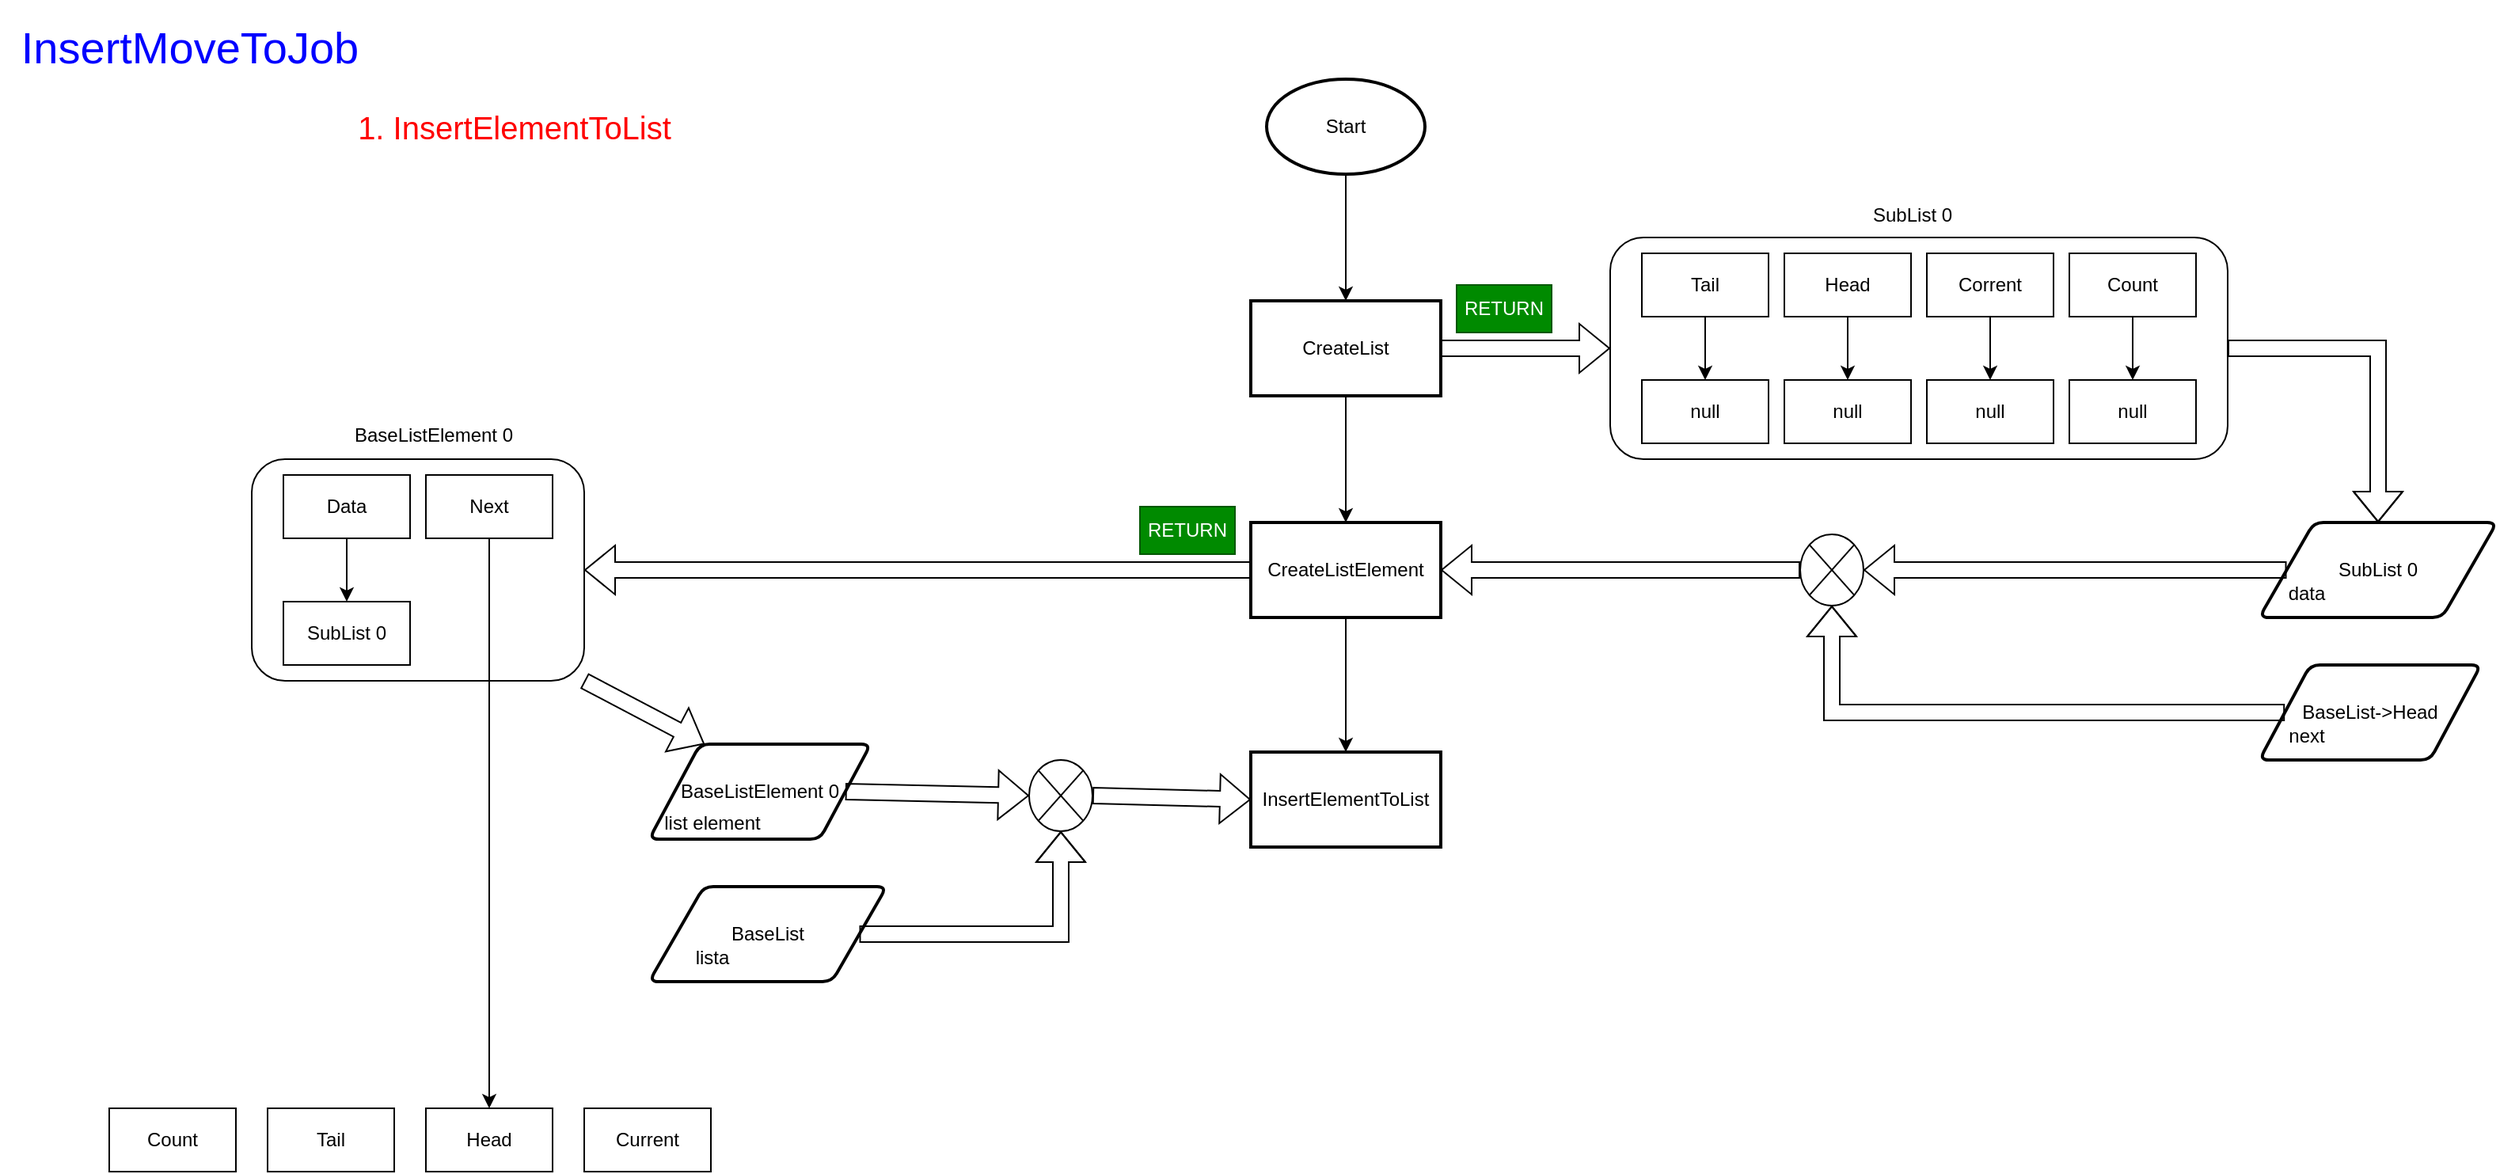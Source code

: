 <mxfile version="20.2.3" type="device" pages="2"><diagram id="NoMA3b4-xiDueNnDrGzJ" name="Strona-1"><mxGraphModel dx="1422" dy="865" grid="1" gridSize="10" guides="1" tooltips="1" connect="1" arrows="1" fold="1" page="1" pageScale="1" pageWidth="1654" pageHeight="1169" math="0" shadow="0"><root><mxCell id="0"/><mxCell id="1" parent="0"/><mxCell id="ZPTUk8O63N7g1IiZGKGH-3" value="" style="edgeStyle=orthogonalEdgeStyle;rounded=0;orthogonalLoop=1;jettySize=auto;html=1;" parent="1" source="ZPTUk8O63N7g1IiZGKGH-1" target="ZPTUk8O63N7g1IiZGKGH-2" edge="1"><mxGeometry relative="1" as="geometry"/></mxCell><mxCell id="ZPTUk8O63N7g1IiZGKGH-1" value="Start" style="strokeWidth=2;html=1;shape=mxgraph.flowchart.start_1;whiteSpace=wrap;" parent="1" vertex="1"><mxGeometry x="800" y="50" width="100" height="60" as="geometry"/></mxCell><mxCell id="ZPTUk8O63N7g1IiZGKGH-5" value="" style="edgeStyle=orthogonalEdgeStyle;rounded=0;orthogonalLoop=1;jettySize=auto;html=1;" parent="1" source="ZPTUk8O63N7g1IiZGKGH-2" target="ZPTUk8O63N7g1IiZGKGH-4" edge="1"><mxGeometry relative="1" as="geometry"/></mxCell><mxCell id="ZPTUk8O63N7g1IiZGKGH-2" value="CreateList" style="whiteSpace=wrap;html=1;strokeWidth=2;" parent="1" vertex="1"><mxGeometry x="790" y="190" width="120" height="60" as="geometry"/></mxCell><mxCell id="ZPTUk8O63N7g1IiZGKGH-7" value="" style="edgeStyle=orthogonalEdgeStyle;rounded=0;orthogonalLoop=1;jettySize=auto;html=1;" parent="1" source="ZPTUk8O63N7g1IiZGKGH-4" target="ZPTUk8O63N7g1IiZGKGH-6" edge="1"><mxGeometry relative="1" as="geometry"/></mxCell><mxCell id="ZPTUk8O63N7g1IiZGKGH-4" value="CreateListElement" style="whiteSpace=wrap;html=1;strokeWidth=2;" parent="1" vertex="1"><mxGeometry x="790" y="330" width="120" height="60" as="geometry"/></mxCell><mxCell id="ZPTUk8O63N7g1IiZGKGH-6" value="InsertElementToList" style="whiteSpace=wrap;html=1;strokeWidth=2;" parent="1" vertex="1"><mxGeometry x="790" y="475" width="120" height="60" as="geometry"/></mxCell><mxCell id="ZPTUk8O63N7g1IiZGKGH-9" value="SubList 0" style="shape=parallelogram;html=1;strokeWidth=2;perimeter=parallelogramPerimeter;whiteSpace=wrap;rounded=1;arcSize=12;size=0.23;" parent="1" vertex="1"><mxGeometry x="1427" y="330" width="150" height="60" as="geometry"/></mxCell><mxCell id="ZPTUk8O63N7g1IiZGKGH-12" value="BaseList-&amp;gt;Head" style="shape=parallelogram;html=1;strokeWidth=2;perimeter=parallelogramPerimeter;whiteSpace=wrap;rounded=1;arcSize=12;size=0.23;" parent="1" vertex="1"><mxGeometry x="1427" y="420" width="140" height="60" as="geometry"/></mxCell><mxCell id="ZPTUk8O63N7g1IiZGKGH-16" value="data" style="text;html=1;strokeColor=none;fillColor=none;align=center;verticalAlign=middle;whiteSpace=wrap;rounded=0;" parent="1" vertex="1"><mxGeometry x="1427" y="360" width="60" height="30" as="geometry"/></mxCell><mxCell id="ZPTUk8O63N7g1IiZGKGH-17" value="next" style="text;html=1;strokeColor=none;fillColor=none;align=center;verticalAlign=middle;whiteSpace=wrap;rounded=0;" parent="1" vertex="1"><mxGeometry x="1427" y="450" width="60" height="30" as="geometry"/></mxCell><mxCell id="ZPTUk8O63N7g1IiZGKGH-32" value="" style="shape=flexArrow;endArrow=classic;html=1;rounded=0;exitX=1;exitY=0.5;exitDx=0;exitDy=0;entryX=0;entryY=0.5;entryDx=0;entryDy=0;" parent="1" source="ZPTUk8O63N7g1IiZGKGH-2" target="ZPTUk8O63N7g1IiZGKGH-18" edge="1"><mxGeometry width="50" height="50" relative="1" as="geometry"><mxPoint x="957" y="220" as="sourcePoint"/><mxPoint x="1007" y="170" as="targetPoint"/></mxGeometry></mxCell><mxCell id="ZPTUk8O63N7g1IiZGKGH-33" value="" style="group" parent="1" vertex="1" connectable="0"><mxGeometry x="1017" y="150" width="390" height="140" as="geometry"/></mxCell><mxCell id="ZPTUk8O63N7g1IiZGKGH-18" value="" style="rounded=1;whiteSpace=wrap;html=1;" parent="ZPTUk8O63N7g1IiZGKGH-33" vertex="1"><mxGeometry width="390" height="140" as="geometry"/></mxCell><mxCell id="ZPTUk8O63N7g1IiZGKGH-19" value="Tail" style="rounded=0;whiteSpace=wrap;html=1;" parent="ZPTUk8O63N7g1IiZGKGH-33" vertex="1"><mxGeometry x="20" y="10" width="80" height="40" as="geometry"/></mxCell><mxCell id="ZPTUk8O63N7g1IiZGKGH-21" value="Head" style="rounded=0;whiteSpace=wrap;html=1;" parent="ZPTUk8O63N7g1IiZGKGH-33" vertex="1"><mxGeometry x="110" y="10" width="80" height="40" as="geometry"/></mxCell><mxCell id="ZPTUk8O63N7g1IiZGKGH-22" value="Corrent" style="rounded=0;whiteSpace=wrap;html=1;" parent="ZPTUk8O63N7g1IiZGKGH-33" vertex="1"><mxGeometry x="200" y="10" width="80" height="40" as="geometry"/></mxCell><mxCell id="ZPTUk8O63N7g1IiZGKGH-23" value="Count" style="rounded=0;whiteSpace=wrap;html=1;" parent="ZPTUk8O63N7g1IiZGKGH-33" vertex="1"><mxGeometry x="290" y="10" width="80" height="40" as="geometry"/></mxCell><mxCell id="ZPTUk8O63N7g1IiZGKGH-24" value="null" style="rounded=0;whiteSpace=wrap;html=1;" parent="ZPTUk8O63N7g1IiZGKGH-33" vertex="1"><mxGeometry x="20" y="90" width="80" height="40" as="geometry"/></mxCell><mxCell id="ZPTUk8O63N7g1IiZGKGH-25" value="" style="edgeStyle=orthogonalEdgeStyle;rounded=0;orthogonalLoop=1;jettySize=auto;html=1;" parent="ZPTUk8O63N7g1IiZGKGH-33" source="ZPTUk8O63N7g1IiZGKGH-19" target="ZPTUk8O63N7g1IiZGKGH-24" edge="1"><mxGeometry relative="1" as="geometry"/></mxCell><mxCell id="ZPTUk8O63N7g1IiZGKGH-26" value="null" style="rounded=0;whiteSpace=wrap;html=1;" parent="ZPTUk8O63N7g1IiZGKGH-33" vertex="1"><mxGeometry x="110" y="90" width="80" height="40" as="geometry"/></mxCell><mxCell id="ZPTUk8O63N7g1IiZGKGH-27" value="" style="edgeStyle=orthogonalEdgeStyle;rounded=0;orthogonalLoop=1;jettySize=auto;html=1;" parent="ZPTUk8O63N7g1IiZGKGH-33" source="ZPTUk8O63N7g1IiZGKGH-21" target="ZPTUk8O63N7g1IiZGKGH-26" edge="1"><mxGeometry relative="1" as="geometry"/></mxCell><mxCell id="ZPTUk8O63N7g1IiZGKGH-28" value="null" style="rounded=0;whiteSpace=wrap;html=1;" parent="ZPTUk8O63N7g1IiZGKGH-33" vertex="1"><mxGeometry x="200" y="90" width="80" height="40" as="geometry"/></mxCell><mxCell id="ZPTUk8O63N7g1IiZGKGH-29" value="" style="edgeStyle=orthogonalEdgeStyle;rounded=0;orthogonalLoop=1;jettySize=auto;html=1;" parent="ZPTUk8O63N7g1IiZGKGH-33" source="ZPTUk8O63N7g1IiZGKGH-22" target="ZPTUk8O63N7g1IiZGKGH-28" edge="1"><mxGeometry relative="1" as="geometry"/></mxCell><mxCell id="ZPTUk8O63N7g1IiZGKGH-30" value="null" style="rounded=0;whiteSpace=wrap;html=1;" parent="ZPTUk8O63N7g1IiZGKGH-33" vertex="1"><mxGeometry x="290" y="90" width="80" height="40" as="geometry"/></mxCell><mxCell id="ZPTUk8O63N7g1IiZGKGH-31" value="" style="edgeStyle=orthogonalEdgeStyle;rounded=0;orthogonalLoop=1;jettySize=auto;html=1;" parent="ZPTUk8O63N7g1IiZGKGH-33" source="ZPTUk8O63N7g1IiZGKGH-23" target="ZPTUk8O63N7g1IiZGKGH-30" edge="1"><mxGeometry relative="1" as="geometry"/></mxCell><mxCell id="ZPTUk8O63N7g1IiZGKGH-34" value="" style="shape=flexArrow;endArrow=classic;html=1;rounded=0;exitX=1;exitY=0.5;exitDx=0;exitDy=0;entryX=0.5;entryY=0;entryDx=0;entryDy=0;" parent="1" source="ZPTUk8O63N7g1IiZGKGH-18" target="ZPTUk8O63N7g1IiZGKGH-9" edge="1"><mxGeometry width="50" height="50" relative="1" as="geometry"><mxPoint x="1477" y="230" as="sourcePoint"/><mxPoint x="1527" y="180" as="targetPoint"/><Array as="points"><mxPoint x="1502" y="220"/></Array></mxGeometry></mxCell><mxCell id="ZPTUk8O63N7g1IiZGKGH-36" value="" style="verticalLabelPosition=bottom;verticalAlign=top;html=1;shape=mxgraph.flowchart.or;" parent="1" vertex="1"><mxGeometry x="1137" y="337.5" width="40" height="45" as="geometry"/></mxCell><mxCell id="ZPTUk8O63N7g1IiZGKGH-38" value="" style="shape=flexArrow;endArrow=classic;html=1;rounded=0;exitX=0;exitY=0.5;exitDx=0;exitDy=0;exitPerimeter=0;entryX=1;entryY=0.5;entryDx=0;entryDy=0;" parent="1" source="ZPTUk8O63N7g1IiZGKGH-36" target="ZPTUk8O63N7g1IiZGKGH-4" edge="1"><mxGeometry width="50" height="50" relative="1" as="geometry"><mxPoint x="1007" y="380" as="sourcePoint"/><mxPoint x="1057" y="330" as="targetPoint"/></mxGeometry></mxCell><mxCell id="ZPTUk8O63N7g1IiZGKGH-39" value="" style="shape=flexArrow;endArrow=classic;html=1;rounded=0;entryX=1;entryY=0.5;entryDx=0;entryDy=0;entryPerimeter=0;exitX=0;exitY=0.5;exitDx=0;exitDy=0;" parent="1" source="ZPTUk8O63N7g1IiZGKGH-9" target="ZPTUk8O63N7g1IiZGKGH-36" edge="1"><mxGeometry width="50" height="50" relative="1" as="geometry"><mxPoint x="1247" y="380" as="sourcePoint"/><mxPoint x="1297" y="330" as="targetPoint"/></mxGeometry></mxCell><mxCell id="ZPTUk8O63N7g1IiZGKGH-40" value="" style="shape=flexArrow;endArrow=classic;html=1;rounded=0;exitX=0;exitY=0.5;exitDx=0;exitDy=0;entryX=0.5;entryY=1;entryDx=0;entryDy=0;entryPerimeter=0;" parent="1" source="ZPTUk8O63N7g1IiZGKGH-12" target="ZPTUk8O63N7g1IiZGKGH-36" edge="1"><mxGeometry width="50" height="50" relative="1" as="geometry"><mxPoint x="1147" y="450" as="sourcePoint"/><mxPoint x="1197" y="400" as="targetPoint"/><Array as="points"><mxPoint x="1157" y="450"/></Array></mxGeometry></mxCell><mxCell id="ZPTUk8O63N7g1IiZGKGH-42" value="SubList 0" style="text;strokeColor=none;fillColor=none;align=left;verticalAlign=middle;spacingLeft=4;spacingRight=4;overflow=hidden;points=[[0,0.5],[1,0.5]];portConstraint=eastwest;rotatable=0;" parent="1" vertex="1"><mxGeometry x="1177" y="120" width="80" height="30" as="geometry"/></mxCell><mxCell id="ZPTUk8O63N7g1IiZGKGH-51" value="Tail" style="rounded=0;whiteSpace=wrap;html=1;" parent="1" vertex="1"><mxGeometry x="169" y="700" width="80" height="40" as="geometry"/></mxCell><mxCell id="ZPTUk8O63N7g1IiZGKGH-52" value="Head" style="rounded=0;whiteSpace=wrap;html=1;" parent="1" vertex="1"><mxGeometry x="269" y="700" width="80" height="40" as="geometry"/></mxCell><mxCell id="ZPTUk8O63N7g1IiZGKGH-53" value="Current" style="rounded=0;whiteSpace=wrap;html=1;" parent="1" vertex="1"><mxGeometry x="369" y="700" width="80" height="40" as="geometry"/></mxCell><mxCell id="ZPTUk8O63N7g1IiZGKGH-54" value="Count" style="rounded=0;whiteSpace=wrap;html=1;" parent="1" vertex="1"><mxGeometry x="69" y="700" width="80" height="40" as="geometry"/></mxCell><mxCell id="ZPTUk8O63N7g1IiZGKGH-61" value="" style="group" parent="1" vertex="1" connectable="0"><mxGeometry x="159" y="290" width="210" height="140" as="geometry"/></mxCell><mxCell id="ZPTUk8O63N7g1IiZGKGH-43" value="" style="rounded=1;whiteSpace=wrap;html=1;" parent="ZPTUk8O63N7g1IiZGKGH-61" vertex="1"><mxGeometry width="210" height="140" as="geometry"/></mxCell><mxCell id="ZPTUk8O63N7g1IiZGKGH-44" value="Data" style="rounded=0;whiteSpace=wrap;html=1;" parent="ZPTUk8O63N7g1IiZGKGH-61" vertex="1"><mxGeometry x="20" y="10" width="80" height="40" as="geometry"/></mxCell><mxCell id="ZPTUk8O63N7g1IiZGKGH-46" value="Next" style="rounded=0;whiteSpace=wrap;html=1;" parent="ZPTUk8O63N7g1IiZGKGH-61" vertex="1"><mxGeometry x="110" y="10" width="80" height="40" as="geometry"/></mxCell><mxCell id="ZPTUk8O63N7g1IiZGKGH-47" value="SubList 0" style="rounded=0;whiteSpace=wrap;html=1;" parent="ZPTUk8O63N7g1IiZGKGH-61" vertex="1"><mxGeometry x="20" y="90" width="80" height="40" as="geometry"/></mxCell><mxCell id="ZPTUk8O63N7g1IiZGKGH-48" value="" style="edgeStyle=orthogonalEdgeStyle;rounded=0;orthogonalLoop=1;jettySize=auto;html=1;" parent="ZPTUk8O63N7g1IiZGKGH-61" source="ZPTUk8O63N7g1IiZGKGH-44" target="ZPTUk8O63N7g1IiZGKGH-47" edge="1"><mxGeometry relative="1" as="geometry"/></mxCell><mxCell id="ZPTUk8O63N7g1IiZGKGH-62" style="edgeStyle=orthogonalEdgeStyle;rounded=0;orthogonalLoop=1;jettySize=auto;html=1;exitX=0.5;exitY=1;exitDx=0;exitDy=0;entryX=0.5;entryY=0;entryDx=0;entryDy=0;" parent="1" source="ZPTUk8O63N7g1IiZGKGH-46" target="ZPTUk8O63N7g1IiZGKGH-52" edge="1"><mxGeometry relative="1" as="geometry"/></mxCell><mxCell id="ZPTUk8O63N7g1IiZGKGH-63" value="" style="shape=flexArrow;endArrow=classic;html=1;rounded=0;exitX=0;exitY=0.5;exitDx=0;exitDy=0;entryX=1;entryY=0.5;entryDx=0;entryDy=0;" parent="1" source="ZPTUk8O63N7g1IiZGKGH-4" target="ZPTUk8O63N7g1IiZGKGH-43" edge="1"><mxGeometry width="50" height="50" relative="1" as="geometry"><mxPoint x="520" y="360" as="sourcePoint"/><mxPoint x="570" y="310" as="targetPoint"/></mxGeometry></mxCell><mxCell id="ZPTUk8O63N7g1IiZGKGH-64" value="BaseListElement 0" style="text;html=1;strokeColor=none;fillColor=none;align=center;verticalAlign=middle;whiteSpace=wrap;rounded=0;" parent="1" vertex="1"><mxGeometry x="219" y="260" width="110" height="30" as="geometry"/></mxCell><mxCell id="ZPTUk8O63N7g1IiZGKGH-65" value="BaseList" style="shape=parallelogram;html=1;strokeWidth=2;perimeter=parallelogramPerimeter;whiteSpace=wrap;rounded=1;arcSize=12;size=0.23;" parent="1" vertex="1"><mxGeometry x="410" y="560" width="150" height="60" as="geometry"/></mxCell><mxCell id="ZPTUk8O63N7g1IiZGKGH-66" value="BaseListElement 0" style="shape=parallelogram;html=1;strokeWidth=2;perimeter=parallelogramPerimeter;whiteSpace=wrap;rounded=1;arcSize=12;size=0.23;" parent="1" vertex="1"><mxGeometry x="410" y="470" width="140" height="60" as="geometry"/></mxCell><mxCell id="ZPTUk8O63N7g1IiZGKGH-67" value="lista" style="text;html=1;strokeColor=none;fillColor=none;align=center;verticalAlign=middle;whiteSpace=wrap;rounded=0;" parent="1" vertex="1"><mxGeometry x="420" y="590" width="60" height="30" as="geometry"/></mxCell><mxCell id="ZPTUk8O63N7g1IiZGKGH-69" value="list element" style="text;html=1;strokeColor=none;fillColor=none;align=center;verticalAlign=middle;whiteSpace=wrap;rounded=0;" parent="1" vertex="1"><mxGeometry x="410" y="505" width="80" height="30" as="geometry"/></mxCell><mxCell id="ZPTUk8O63N7g1IiZGKGH-70" value="" style="verticalLabelPosition=bottom;verticalAlign=top;html=1;shape=mxgraph.flowchart.or;" parent="1" vertex="1"><mxGeometry x="650" y="480" width="40" height="45" as="geometry"/></mxCell><mxCell id="ZPTUk8O63N7g1IiZGKGH-71" value="" style="shape=flexArrow;endArrow=classic;html=1;rounded=0;entryX=0;entryY=0.5;entryDx=0;entryDy=0;exitX=1;exitY=0.5;exitDx=0;exitDy=0;exitPerimeter=0;" parent="1" source="ZPTUk8O63N7g1IiZGKGH-70" target="ZPTUk8O63N7g1IiZGKGH-6" edge="1"><mxGeometry width="50" height="50" relative="1" as="geometry"><mxPoint x="650" y="640" as="sourcePoint"/><mxPoint x="700" y="590" as="targetPoint"/></mxGeometry></mxCell><mxCell id="ZPTUk8O63N7g1IiZGKGH-72" value="" style="shape=flexArrow;endArrow=classic;html=1;rounded=0;exitX=1;exitY=0.5;exitDx=0;exitDy=0;entryX=0;entryY=0.5;entryDx=0;entryDy=0;entryPerimeter=0;" parent="1" source="ZPTUk8O63N7g1IiZGKGH-66" target="ZPTUk8O63N7g1IiZGKGH-70" edge="1"><mxGeometry width="50" height="50" relative="1" as="geometry"><mxPoint x="600" y="460" as="sourcePoint"/><mxPoint x="650" y="410" as="targetPoint"/></mxGeometry></mxCell><mxCell id="ZPTUk8O63N7g1IiZGKGH-73" value="" style="shape=flexArrow;endArrow=classic;html=1;rounded=0;exitX=1;exitY=0.5;exitDx=0;exitDy=0;entryX=0.5;entryY=1;entryDx=0;entryDy=0;entryPerimeter=0;" parent="1" source="ZPTUk8O63N7g1IiZGKGH-65" target="ZPTUk8O63N7g1IiZGKGH-70" edge="1"><mxGeometry width="50" height="50" relative="1" as="geometry"><mxPoint x="720" y="770" as="sourcePoint"/><mxPoint x="770" y="720" as="targetPoint"/><Array as="points"><mxPoint x="670" y="590"/></Array></mxGeometry></mxCell><mxCell id="ZPTUk8O63N7g1IiZGKGH-74" value="" style="shape=flexArrow;endArrow=classic;html=1;rounded=0;exitX=1;exitY=1;exitDx=0;exitDy=0;entryX=0.25;entryY=0;entryDx=0;entryDy=0;" parent="1" source="ZPTUk8O63N7g1IiZGKGH-43" target="ZPTUk8O63N7g1IiZGKGH-66" edge="1"><mxGeometry width="50" height="50" relative="1" as="geometry"><mxPoint x="399" y="432.5" as="sourcePoint"/><mxPoint x="449" y="382.5" as="targetPoint"/></mxGeometry></mxCell><mxCell id="gJsE8XcSFwSeALyY-xNL-1" value="RETURN" style="text;html=1;strokeColor=#005700;fillColor=#008a00;align=center;verticalAlign=middle;whiteSpace=wrap;rounded=0;fontColor=#ffffff;" vertex="1" parent="1"><mxGeometry x="920" y="180" width="60" height="30" as="geometry"/></mxCell><mxCell id="gJsE8XcSFwSeALyY-xNL-2" value="RETURN" style="text;html=1;strokeColor=#005700;fillColor=#008a00;align=center;verticalAlign=middle;whiteSpace=wrap;rounded=0;fontColor=#ffffff;" vertex="1" parent="1"><mxGeometry x="720" y="320" width="60" height="30" as="geometry"/></mxCell><mxCell id="gJsE8XcSFwSeALyY-xNL-3" value="InsertMoveToJob" style="text;html=1;strokeColor=none;fillColor=none;align=center;verticalAlign=middle;whiteSpace=wrap;rounded=0;fontSize=28;fontColor=#0000FF;" vertex="1" parent="1"><mxGeometry width="240" height="60" as="geometry"/></mxCell><mxCell id="gJsE8XcSFwSeALyY-xNL-4" value="1. InsertElementToList" style="text;html=1;strokeColor=none;fillColor=none;align=center;verticalAlign=middle;whiteSpace=wrap;rounded=0;fontSize=20;fontColor=#FF0000;" vertex="1" parent="1"><mxGeometry x="220" y="65" width="210" height="30" as="geometry"/></mxCell></root></mxGraphModel></diagram><diagram id="fpHUMCGeCnvCRgOsGINd" name="Strona-2"><mxGraphModel dx="1673" dy="1018" grid="1" gridSize="10" guides="1" tooltips="1" connect="1" arrows="1" fold="1" page="1" pageScale="1" pageWidth="1654" pageHeight="1169" math="0" shadow="0"><root><mxCell id="0"/><mxCell id="1" parent="0"/><mxCell id="9ueq_1phqqZt9mkyDmhD-7" value="222C" style="rounded=0;whiteSpace=wrap;html=1;" vertex="1" parent="1"><mxGeometry x="170" y="450" width="80" height="40" as="geometry"/></mxCell><mxCell id="9ueq_1phqqZt9mkyDmhD-8" value="2262" style="rounded=0;whiteSpace=wrap;html=1;" vertex="1" parent="1"><mxGeometry x="1143" y="450" width="80" height="40" as="geometry"/></mxCell><mxCell id="9ueq_1phqqZt9mkyDmhD-9" value="2247" style="rounded=0;whiteSpace=wrap;html=1;" vertex="1" parent="1"><mxGeometry x="660" y="450" width="80" height="40" as="geometry"/></mxCell><mxCell id="9ueq_1phqqZt9mkyDmhD-10" style="edgeStyle=orthogonalEdgeStyle;rounded=0;orthogonalLoop=1;jettySize=auto;html=1;exitX=0;exitY=0.5;exitDx=0;exitDy=0;entryX=1;entryY=0.5;entryDx=0;entryDy=0;fontSize=12;fontColor=#FFFFFF;" edge="1" parent="1" source="9ueq_1phqqZt9mkyDmhD-11" target="9ueq_1phqqZt9mkyDmhD-23"><mxGeometry relative="1" as="geometry"/></mxCell><mxCell id="9ueq_1phqqZt9mkyDmhD-11" value="&lt;font style=&quot;font-size: 12px;&quot; color=&quot;#ffffff&quot;&gt;next&lt;/font&gt;" style="rounded=0;whiteSpace=wrap;html=1;fontSize=20;fontColor=#FF0000;" vertex="1" parent="1"><mxGeometry x="170" y="490" width="80" height="30" as="geometry"/></mxCell><mxCell id="9ueq_1phqqZt9mkyDmhD-12" value="" style="edgeStyle=orthogonalEdgeStyle;rounded=0;orthogonalLoop=1;jettySize=auto;html=1;fontSize=12;fontColor=#FFFFFF;" edge="1" parent="1" source="9ueq_1phqqZt9mkyDmhD-13" target="9ueq_1phqqZt9mkyDmhD-24"><mxGeometry relative="1" as="geometry"/></mxCell><mxCell id="9ueq_1phqqZt9mkyDmhD-13" value="&lt;font style=&quot;font-size: 12px;&quot; color=&quot;#ffffff&quot;&gt;data&lt;/font&gt;" style="rounded=0;whiteSpace=wrap;html=1;fontSize=20;fontColor=#FF0000;" vertex="1" parent="1"><mxGeometry x="170" y="520" width="80" height="30" as="geometry"/></mxCell><mxCell id="9ueq_1phqqZt9mkyDmhD-14" style="edgeStyle=orthogonalEdgeStyle;rounded=0;orthogonalLoop=1;jettySize=auto;html=1;exitX=0;exitY=0.5;exitDx=0;exitDy=0;entryX=1;entryY=0.5;entryDx=0;entryDy=0;fontSize=12;fontColor=#FFFFFF;" edge="1" parent="1" source="9ueq_1phqqZt9mkyDmhD-15" target="9ueq_1phqqZt9mkyDmhD-7"><mxGeometry relative="1" as="geometry"/></mxCell><mxCell id="9ueq_1phqqZt9mkyDmhD-15" value="&lt;font style=&quot;font-size: 12px;&quot; color=&quot;#ffffff&quot;&gt;next&lt;/font&gt;" style="rounded=0;whiteSpace=wrap;html=1;fontSize=20;fontColor=#FF0000;" vertex="1" parent="1"><mxGeometry x="660" y="490" width="80" height="30" as="geometry"/></mxCell><mxCell id="9ueq_1phqqZt9mkyDmhD-59" style="edgeStyle=orthogonalEdgeStyle;rounded=0;orthogonalLoop=1;jettySize=auto;html=1;exitX=0.5;exitY=1;exitDx=0;exitDy=0;entryX=0.5;entryY=0;entryDx=0;entryDy=0;fontSize=12;fontColor=#FFFFFF;" edge="1" parent="1" source="9ueq_1phqqZt9mkyDmhD-16" target="9ueq_1phqqZt9mkyDmhD-25"><mxGeometry relative="1" as="geometry"/></mxCell><mxCell id="9ueq_1phqqZt9mkyDmhD-16" value="&lt;font style=&quot;font-size: 12px;&quot; color=&quot;#ffffff&quot;&gt;data&lt;/font&gt;" style="rounded=0;whiteSpace=wrap;html=1;fontSize=20;fontColor=#FF0000;" vertex="1" parent="1"><mxGeometry x="660" y="520" width="80" height="30" as="geometry"/></mxCell><mxCell id="9ueq_1phqqZt9mkyDmhD-17" style="edgeStyle=orthogonalEdgeStyle;rounded=0;orthogonalLoop=1;jettySize=auto;html=1;exitX=0;exitY=0.5;exitDx=0;exitDy=0;entryX=1;entryY=0.5;entryDx=0;entryDy=0;fontSize=12;fontColor=#FFFFFF;" edge="1" parent="1" source="9ueq_1phqqZt9mkyDmhD-18" target="9ueq_1phqqZt9mkyDmhD-9"><mxGeometry relative="1" as="geometry"/></mxCell><mxCell id="9ueq_1phqqZt9mkyDmhD-18" value="&lt;font style=&quot;font-size: 12px;&quot; color=&quot;#ffffff&quot;&gt;next&lt;/font&gt;" style="rounded=0;whiteSpace=wrap;html=1;fontSize=20;fontColor=#FF0000;" vertex="1" parent="1"><mxGeometry x="1143" y="490" width="80" height="30" as="geometry"/></mxCell><mxCell id="9ueq_1phqqZt9mkyDmhD-19" value="" style="edgeStyle=orthogonalEdgeStyle;rounded=0;orthogonalLoop=1;jettySize=auto;html=1;fontSize=12;fontColor=#FFFFFF;" edge="1" parent="1" source="9ueq_1phqqZt9mkyDmhD-20" target="9ueq_1phqqZt9mkyDmhD-26"><mxGeometry relative="1" as="geometry"/></mxCell><mxCell id="9ueq_1phqqZt9mkyDmhD-20" value="&lt;font style=&quot;font-size: 12px;&quot; color=&quot;#ffffff&quot;&gt;data&lt;/font&gt;" style="rounded=0;whiteSpace=wrap;html=1;fontSize=20;fontColor=#FF0000;" vertex="1" parent="1"><mxGeometry x="1143" y="520" width="80" height="30" as="geometry"/></mxCell><mxCell id="9ueq_1phqqZt9mkyDmhD-23" value="null" style="rounded=0;whiteSpace=wrap;html=1;fillColor=#1ba1e2;fontColor=#ffffff;strokeColor=#006EAF;" vertex="1" parent="1"><mxGeometry x="20" y="450" width="80" height="40" as="geometry"/></mxCell><mxCell id="9ueq_1phqqZt9mkyDmhD-24" value="2232" style="rounded=0;whiteSpace=wrap;html=1;" vertex="1" parent="1"><mxGeometry x="170" y="590" width="80" height="40" as="geometry"/></mxCell><mxCell id="9ueq_1phqqZt9mkyDmhD-25" value="223E" style="rounded=0;whiteSpace=wrap;html=1;" vertex="1" parent="1"><mxGeometry x="660" y="590" width="80" height="40" as="geometry"/></mxCell><mxCell id="9ueq_1phqqZt9mkyDmhD-26" value="2259" style="rounded=0;whiteSpace=wrap;html=1;" vertex="1" parent="1"><mxGeometry x="1143" y="590" width="80" height="40" as="geometry"/></mxCell><mxCell id="9ueq_1phqqZt9mkyDmhD-27" value="" style="rounded=1;whiteSpace=wrap;html=1;fontSize=12;fontColor=#FFFFFF;fillColor=none;strokeColor=#FF0000;strokeWidth=2;" vertex="1" parent="1"><mxGeometry x="160" y="440" width="100" height="120" as="geometry"/></mxCell><mxCell id="9ueq_1phqqZt9mkyDmhD-28" value="" style="rounded=1;whiteSpace=wrap;html=1;fontSize=12;fontColor=#FFFFFF;fillColor=none;strokeColor=#FF0000;strokeWidth=2;" vertex="1" parent="1"><mxGeometry x="650" y="440" width="100" height="120" as="geometry"/></mxCell><mxCell id="9ueq_1phqqZt9mkyDmhD-29" value="" style="rounded=1;whiteSpace=wrap;html=1;fontSize=12;fontColor=#FFFFFF;fillColor=none;strokeColor=#FF0000;strokeWidth=2;" vertex="1" parent="1"><mxGeometry x="1133" y="440" width="100" height="120" as="geometry"/></mxCell><mxCell id="9ueq_1phqqZt9mkyDmhD-90" style="edgeStyle=orthogonalEdgeStyle;rounded=0;orthogonalLoop=1;jettySize=auto;html=1;exitX=1;exitY=0.5;exitDx=0;exitDy=0;entryX=0;entryY=0.25;entryDx=0;entryDy=0;fontSize=12;fontColor=#FFFFFF;" edge="1" parent="1" source="9ueq_1phqqZt9mkyDmhD-30" target="9ueq_1phqqZt9mkyDmhD-63"><mxGeometry relative="1" as="geometry"/></mxCell><mxCell id="9ueq_1phqqZt9mkyDmhD-30" value="&lt;font style=&quot;font-size: 12px;&quot; color=&quot;#ffffff&quot;&gt;head&lt;/font&gt;" style="rounded=0;whiteSpace=wrap;html=1;fontSize=20;fontColor=#FF0000;" vertex="1" parent="1"><mxGeometry x="170" y="630" width="80" height="30" as="geometry"/></mxCell><mxCell id="9ueq_1phqqZt9mkyDmhD-91" style="edgeStyle=orthogonalEdgeStyle;rounded=0;orthogonalLoop=1;jettySize=auto;html=1;exitX=1;exitY=0.5;exitDx=0;exitDy=0;entryX=0;entryY=0.5;entryDx=0;entryDy=0;fontSize=12;fontColor=#FFFFFF;" edge="1" parent="1" source="9ueq_1phqqZt9mkyDmhD-31" target="9ueq_1phqqZt9mkyDmhD-63"><mxGeometry relative="1" as="geometry"><Array as="points"><mxPoint x="320" y="675"/><mxPoint x="320" y="610"/></Array></mxGeometry></mxCell><mxCell id="9ueq_1phqqZt9mkyDmhD-31" value="&lt;font style=&quot;font-size: 12px;&quot; color=&quot;#ffffff&quot;&gt;tail&lt;/font&gt;" style="rounded=0;whiteSpace=wrap;html=1;fontSize=20;fontColor=#FF0000;" vertex="1" parent="1"><mxGeometry x="170" y="660" width="80" height="30" as="geometry"/></mxCell><mxCell id="9ueq_1phqqZt9mkyDmhD-92" style="edgeStyle=orthogonalEdgeStyle;rounded=0;orthogonalLoop=1;jettySize=auto;html=1;exitX=1;exitY=0.5;exitDx=0;exitDy=0;entryX=0;entryY=0.75;entryDx=0;entryDy=0;fontSize=12;fontColor=#FFFFFF;" edge="1" parent="1" source="9ueq_1phqqZt9mkyDmhD-32" target="9ueq_1phqqZt9mkyDmhD-63"><mxGeometry relative="1" as="geometry"><Array as="points"><mxPoint x="330" y="705"/><mxPoint x="330" y="620"/></Array></mxGeometry></mxCell><mxCell id="9ueq_1phqqZt9mkyDmhD-32" value="&lt;font style=&quot;font-size: 12px;&quot; color=&quot;#ffffff&quot;&gt;current&lt;/font&gt;" style="rounded=0;whiteSpace=wrap;html=1;fontSize=20;fontColor=#FF0000;" vertex="1" parent="1"><mxGeometry x="170" y="690" width="80" height="30" as="geometry"/></mxCell><mxCell id="9ueq_1phqqZt9mkyDmhD-33" value="&lt;font style=&quot;font-size: 12px;&quot; color=&quot;#ffffff&quot;&gt;count = 1&lt;/font&gt;" style="rounded=0;whiteSpace=wrap;html=1;fontSize=20;fontColor=#FF0000;" vertex="1" parent="1"><mxGeometry x="170" y="720" width="80" height="30" as="geometry"/></mxCell><mxCell id="9ueq_1phqqZt9mkyDmhD-77" style="edgeStyle=orthogonalEdgeStyle;rounded=0;orthogonalLoop=1;jettySize=auto;html=1;exitX=1;exitY=0.5;exitDx=0;exitDy=0;entryX=0;entryY=0.25;entryDx=0;entryDy=0;fontSize=12;fontColor=#FFFFFF;" edge="1" parent="1" source="9ueq_1phqqZt9mkyDmhD-34" target="9ueq_1phqqZt9mkyDmhD-60"><mxGeometry relative="1" as="geometry"><Array as="points"><mxPoint x="790" y="645"/><mxPoint x="790" y="600"/></Array></mxGeometry></mxCell><mxCell id="9ueq_1phqqZt9mkyDmhD-34" value="&lt;font style=&quot;font-size: 12px;&quot; color=&quot;#ffffff&quot;&gt;head&lt;/font&gt;" style="rounded=0;whiteSpace=wrap;html=1;fontSize=20;fontColor=#FF0000;" vertex="1" parent="1"><mxGeometry x="660" y="630" width="80" height="30" as="geometry"/></mxCell><mxCell id="9ueq_1phqqZt9mkyDmhD-78" style="edgeStyle=orthogonalEdgeStyle;rounded=0;orthogonalLoop=1;jettySize=auto;html=1;exitX=1;exitY=0.5;exitDx=0;exitDy=0;entryX=0;entryY=0.5;entryDx=0;entryDy=0;fontSize=12;fontColor=#FFFFFF;" edge="1" parent="1" source="9ueq_1phqqZt9mkyDmhD-35" target="9ueq_1phqqZt9mkyDmhD-60"><mxGeometry relative="1" as="geometry"/></mxCell><mxCell id="9ueq_1phqqZt9mkyDmhD-35" value="&lt;font style=&quot;font-size: 12px;&quot; color=&quot;#ffffff&quot;&gt;tail&lt;/font&gt;" style="rounded=0;whiteSpace=wrap;html=1;fontSize=20;fontColor=#FF0000;" vertex="1" parent="1"><mxGeometry x="660" y="660" width="80" height="30" as="geometry"/></mxCell><mxCell id="9ueq_1phqqZt9mkyDmhD-79" style="edgeStyle=orthogonalEdgeStyle;rounded=0;orthogonalLoop=1;jettySize=auto;html=1;exitX=1;exitY=0.5;exitDx=0;exitDy=0;entryX=0;entryY=0.75;entryDx=0;entryDy=0;fontSize=12;fontColor=#FFFFFF;" edge="1" parent="1" source="9ueq_1phqqZt9mkyDmhD-36" target="9ueq_1phqqZt9mkyDmhD-60"><mxGeometry relative="1" as="geometry"><Array as="points"><mxPoint x="810" y="705"/><mxPoint x="810" y="620"/></Array></mxGeometry></mxCell><mxCell id="9ueq_1phqqZt9mkyDmhD-36" value="&lt;font style=&quot;font-size: 12px;&quot; color=&quot;#ffffff&quot;&gt;current&lt;/font&gt;" style="rounded=0;whiteSpace=wrap;html=1;fontSize=20;fontColor=#FF0000;" vertex="1" parent="1"><mxGeometry x="660" y="690" width="80" height="30" as="geometry"/></mxCell><mxCell id="9ueq_1phqqZt9mkyDmhD-37" value="&lt;font style=&quot;font-size: 12px;&quot; color=&quot;#ffffff&quot;&gt;count = 1&lt;/font&gt;" style="rounded=0;whiteSpace=wrap;html=1;fontSize=20;fontColor=#FF0000;" vertex="1" parent="1"><mxGeometry x="660" y="720" width="80" height="30" as="geometry"/></mxCell><mxCell id="9ueq_1phqqZt9mkyDmhD-46" style="edgeStyle=orthogonalEdgeStyle;rounded=0;orthogonalLoop=1;jettySize=auto;html=1;exitX=1;exitY=0.5;exitDx=0;exitDy=0;entryX=0;entryY=0.25;entryDx=0;entryDy=0;fontSize=12;fontColor=#FFFFFF;" edge="1" parent="1" source="9ueq_1phqqZt9mkyDmhD-38" target="9ueq_1phqqZt9mkyDmhD-42"><mxGeometry relative="1" as="geometry"><Array as="points"><mxPoint x="1283" y="645"/><mxPoint x="1283" y="600"/></Array></mxGeometry></mxCell><mxCell id="9ueq_1phqqZt9mkyDmhD-38" value="&lt;font style=&quot;font-size: 12px;&quot; color=&quot;#ffffff&quot;&gt;head&lt;/font&gt;" style="rounded=0;whiteSpace=wrap;html=1;fontSize=20;fontColor=#FF0000;" vertex="1" parent="1"><mxGeometry x="1143" y="630" width="80" height="30" as="geometry"/></mxCell><mxCell id="9ueq_1phqqZt9mkyDmhD-47" style="edgeStyle=orthogonalEdgeStyle;rounded=0;orthogonalLoop=1;jettySize=auto;html=1;exitX=1;exitY=0.5;exitDx=0;exitDy=0;entryX=0;entryY=0.5;entryDx=0;entryDy=0;fontSize=12;fontColor=#FFFFFF;" edge="1" parent="1" source="9ueq_1phqqZt9mkyDmhD-39" target="9ueq_1phqqZt9mkyDmhD-42"><mxGeometry relative="1" as="geometry"><Array as="points"><mxPoint x="1293" y="675"/><mxPoint x="1293" y="610"/></Array></mxGeometry></mxCell><mxCell id="9ueq_1phqqZt9mkyDmhD-39" value="&lt;font style=&quot;font-size: 12px;&quot; color=&quot;#ffffff&quot;&gt;tail&lt;/font&gt;" style="rounded=0;whiteSpace=wrap;html=1;fontSize=20;fontColor=#FF0000;" vertex="1" parent="1"><mxGeometry x="1143" y="660" width="80" height="30" as="geometry"/></mxCell><mxCell id="9ueq_1phqqZt9mkyDmhD-48" style="edgeStyle=orthogonalEdgeStyle;rounded=0;orthogonalLoop=1;jettySize=auto;html=1;exitX=1;exitY=0.5;exitDx=0;exitDy=0;entryX=0;entryY=0.75;entryDx=0;entryDy=0;fontSize=12;fontColor=#FFFFFF;" edge="1" parent="1" source="9ueq_1phqqZt9mkyDmhD-40" target="9ueq_1phqqZt9mkyDmhD-42"><mxGeometry relative="1" as="geometry"><Array as="points"><mxPoint x="1303" y="705"/><mxPoint x="1303" y="620"/></Array></mxGeometry></mxCell><mxCell id="9ueq_1phqqZt9mkyDmhD-40" value="&lt;font style=&quot;font-size: 12px;&quot; color=&quot;#ffffff&quot;&gt;current&lt;/font&gt;" style="rounded=0;whiteSpace=wrap;html=1;fontSize=20;fontColor=#FF0000;" vertex="1" parent="1"><mxGeometry x="1143" y="690" width="80" height="30" as="geometry"/></mxCell><mxCell id="9ueq_1phqqZt9mkyDmhD-41" value="&lt;font style=&quot;font-size: 12px;&quot; color=&quot;#ffffff&quot;&gt;count=1&lt;/font&gt;" style="rounded=0;whiteSpace=wrap;html=1;fontSize=20;fontColor=#FF0000;" vertex="1" parent="1"><mxGeometry x="1143" y="720" width="80" height="30" as="geometry"/></mxCell><mxCell id="9ueq_1phqqZt9mkyDmhD-42" value="226E" style="rounded=0;whiteSpace=wrap;html=1;" vertex="1" parent="1"><mxGeometry x="1333" y="590" width="80" height="40" as="geometry"/></mxCell><mxCell id="9ueq_1phqqZt9mkyDmhD-52" style="edgeStyle=orthogonalEdgeStyle;rounded=0;orthogonalLoop=1;jettySize=auto;html=1;exitX=1;exitY=0.5;exitDx=0;exitDy=0;entryX=0;entryY=0.5;entryDx=0;entryDy=0;fontSize=12;fontColor=#FFFFFF;" edge="1" parent="1" source="9ueq_1phqqZt9mkyDmhD-43" target="9ueq_1phqqZt9mkyDmhD-51"><mxGeometry relative="1" as="geometry"/></mxCell><mxCell id="9ueq_1phqqZt9mkyDmhD-43" value="&lt;font color=&quot;#ffffff&quot;&gt;&lt;span style=&quot;font-size: 12px;&quot;&gt;next&lt;/span&gt;&lt;/font&gt;" style="rounded=0;whiteSpace=wrap;html=1;fontSize=20;fontColor=#FF0000;" vertex="1" parent="1"><mxGeometry x="1333" y="630" width="80" height="30" as="geometry"/></mxCell><mxCell id="9ueq_1phqqZt9mkyDmhD-50" value="" style="edgeStyle=orthogonalEdgeStyle;rounded=0;orthogonalLoop=1;jettySize=auto;html=1;fontSize=12;fontColor=#FFFFFF;" edge="1" parent="1" source="9ueq_1phqqZt9mkyDmhD-44" target="9ueq_1phqqZt9mkyDmhD-49"><mxGeometry relative="1" as="geometry"/></mxCell><mxCell id="9ueq_1phqqZt9mkyDmhD-44" value="&lt;font style=&quot;font-size: 12px;&quot; color=&quot;#ffffff&quot;&gt;data&lt;/font&gt;" style="rounded=0;whiteSpace=wrap;html=1;fontSize=20;fontColor=#FF0000;" vertex="1" parent="1"><mxGeometry x="1333" y="660" width="80" height="30" as="geometry"/></mxCell><mxCell id="9ueq_1phqqZt9mkyDmhD-45" value="" style="rounded=1;whiteSpace=wrap;html=1;fontSize=12;fontColor=#FFFFFF;fillColor=none;strokeColor=#990099;strokeWidth=2;" vertex="1" parent="1"><mxGeometry x="1133" y="580" width="100" height="180" as="geometry"/></mxCell><mxCell id="9ueq_1phqqZt9mkyDmhD-49" value="2268" style="rounded=0;whiteSpace=wrap;html=1;" vertex="1" parent="1"><mxGeometry x="1333" y="785" width="80" height="40" as="geometry"/></mxCell><mxCell id="9ueq_1phqqZt9mkyDmhD-51" value="null" style="rounded=0;whiteSpace=wrap;html=1;fillColor=#1ba1e2;fontColor=#ffffff;strokeColor=#006EAF;" vertex="1" parent="1"><mxGeometry x="1503" y="590" width="80" height="40" as="geometry"/></mxCell><mxCell id="9ueq_1phqqZt9mkyDmhD-53" value="" style="rounded=1;whiteSpace=wrap;html=1;fontSize=12;fontColor=#FFFFFF;fillColor=none;strokeColor=#FF0000;strokeWidth=2;" vertex="1" parent="1"><mxGeometry x="1323" y="580" width="100" height="120" as="geometry"/></mxCell><mxCell id="9ueq_1phqqZt9mkyDmhD-54" value="&lt;font style=&quot;font-size: 12px;&quot; color=&quot;#ffffff&quot;&gt;axis = 90&lt;/font&gt;" style="rounded=0;whiteSpace=wrap;html=1;fontSize=20;fontColor=#FF0000;" vertex="1" parent="1"><mxGeometry x="1333" y="825" width="80" height="30" as="geometry"/></mxCell><mxCell id="9ueq_1phqqZt9mkyDmhD-55" value="&lt;font style=&quot;font-size: 12px;&quot; color=&quot;#ffffff&quot;&gt;angle = 88&lt;/font&gt;" style="rounded=0;whiteSpace=wrap;html=1;fontSize=20;fontColor=#FF0000;" vertex="1" parent="1"><mxGeometry x="1333" y="855" width="80" height="30" as="geometry"/></mxCell><mxCell id="9ueq_1phqqZt9mkyDmhD-56" value="&lt;font style=&quot;font-size: 12px;&quot; color=&quot;#ffffff&quot;&gt;speed = 200&lt;/font&gt;" style="rounded=0;whiteSpace=wrap;html=1;fontSize=20;fontColor=#FF0000;" vertex="1" parent="1"><mxGeometry x="1333" y="885" width="80" height="30" as="geometry"/></mxCell><mxCell id="9ueq_1phqqZt9mkyDmhD-57" value="&lt;font style=&quot;font-size: 12px;&quot; color=&quot;#ffffff&quot;&gt;dir = 0&lt;/font&gt;" style="rounded=0;whiteSpace=wrap;html=1;fontSize=20;fontColor=#FF0000;" vertex="1" parent="1"><mxGeometry x="1333" y="915" width="80" height="30" as="geometry"/></mxCell><mxCell id="9ueq_1phqqZt9mkyDmhD-58" value="" style="rounded=1;whiteSpace=wrap;html=1;fontSize=12;fontColor=#FFFFFF;fillColor=none;strokeColor=#00CC00;strokeWidth=2;" vertex="1" parent="1"><mxGeometry x="1323" y="770" width="100" height="190" as="geometry"/></mxCell><mxCell id="9ueq_1phqqZt9mkyDmhD-60" value="2253" style="rounded=0;whiteSpace=wrap;html=1;" vertex="1" parent="1"><mxGeometry x="863" y="590" width="80" height="40" as="geometry"/></mxCell><mxCell id="9ueq_1phqqZt9mkyDmhD-75" style="edgeStyle=orthogonalEdgeStyle;rounded=0;orthogonalLoop=1;jettySize=auto;html=1;exitX=1;exitY=0.5;exitDx=0;exitDy=0;entryX=0;entryY=0.5;entryDx=0;entryDy=0;fontSize=12;fontColor=#FFFFFF;" edge="1" parent="1" source="9ueq_1phqqZt9mkyDmhD-61" target="9ueq_1phqqZt9mkyDmhD-66"><mxGeometry relative="1" as="geometry"/></mxCell><mxCell id="9ueq_1phqqZt9mkyDmhD-61" value="&lt;font color=&quot;#ffffff&quot;&gt;&lt;span style=&quot;font-size: 12px;&quot;&gt;next&lt;/span&gt;&lt;/font&gt;" style="rounded=0;whiteSpace=wrap;html=1;fontSize=20;fontColor=#FF0000;" vertex="1" parent="1"><mxGeometry x="863" y="630" width="80" height="30" as="geometry"/></mxCell><mxCell id="9ueq_1phqqZt9mkyDmhD-74" value="" style="edgeStyle=orthogonalEdgeStyle;rounded=0;orthogonalLoop=1;jettySize=auto;html=1;fontSize=12;fontColor=#FFFFFF;" edge="1" parent="1" source="9ueq_1phqqZt9mkyDmhD-62" target="9ueq_1phqqZt9mkyDmhD-69"><mxGeometry relative="1" as="geometry"/></mxCell><mxCell id="9ueq_1phqqZt9mkyDmhD-62" value="&lt;font style=&quot;font-size: 12px;&quot; color=&quot;#ffffff&quot;&gt;data&lt;/font&gt;" style="rounded=0;whiteSpace=wrap;html=1;fontSize=20;fontColor=#FF0000;" vertex="1" parent="1"><mxGeometry x="863" y="660" width="80" height="30" as="geometry"/></mxCell><mxCell id="9ueq_1phqqZt9mkyDmhD-63" value="2238" style="rounded=0;whiteSpace=wrap;html=1;" vertex="1" parent="1"><mxGeometry x="370" y="590" width="80" height="40" as="geometry"/></mxCell><mxCell id="9ueq_1phqqZt9mkyDmhD-88" style="edgeStyle=orthogonalEdgeStyle;rounded=0;orthogonalLoop=1;jettySize=auto;html=1;exitX=1;exitY=0.5;exitDx=0;exitDy=0;entryX=0;entryY=0.5;entryDx=0;entryDy=0;fontSize=12;fontColor=#FFFFFF;" edge="1" parent="1" source="9ueq_1phqqZt9mkyDmhD-64" target="9ueq_1phqqZt9mkyDmhD-67"><mxGeometry relative="1" as="geometry"/></mxCell><mxCell id="9ueq_1phqqZt9mkyDmhD-64" value="&lt;font color=&quot;#ffffff&quot;&gt;&lt;span style=&quot;font-size: 12px;&quot;&gt;next&lt;/span&gt;&lt;/font&gt;" style="rounded=0;whiteSpace=wrap;html=1;fontSize=20;fontColor=#FF0000;" vertex="1" parent="1"><mxGeometry x="370" y="630" width="80" height="30" as="geometry"/></mxCell><mxCell id="9ueq_1phqqZt9mkyDmhD-89" value="" style="edgeStyle=orthogonalEdgeStyle;rounded=0;orthogonalLoop=1;jettySize=auto;html=1;fontSize=12;fontColor=#FFFFFF;" edge="1" parent="1" source="9ueq_1phqqZt9mkyDmhD-65" target="9ueq_1phqqZt9mkyDmhD-83"><mxGeometry relative="1" as="geometry"/></mxCell><mxCell id="9ueq_1phqqZt9mkyDmhD-65" value="&lt;font style=&quot;font-size: 12px;&quot; color=&quot;#ffffff&quot;&gt;data&lt;/font&gt;" style="rounded=0;whiteSpace=wrap;html=1;fontSize=20;fontColor=#FF0000;" vertex="1" parent="1"><mxGeometry x="370" y="660" width="80" height="30" as="geometry"/></mxCell><mxCell id="9ueq_1phqqZt9mkyDmhD-66" value="null" style="rounded=0;whiteSpace=wrap;html=1;fillColor=#1ba1e2;fontColor=#ffffff;strokeColor=#006EAF;" vertex="1" parent="1"><mxGeometry x="1013" y="590" width="80" height="40" as="geometry"/></mxCell><mxCell id="9ueq_1phqqZt9mkyDmhD-67" value="null" style="rounded=0;whiteSpace=wrap;html=1;fillColor=#1ba1e2;fontColor=#ffffff;strokeColor=#006EAF;" vertex="1" parent="1"><mxGeometry x="530" y="590" width="80" height="40" as="geometry"/></mxCell><mxCell id="9ueq_1phqqZt9mkyDmhD-69" value="224D" style="rounded=0;whiteSpace=wrap;html=1;" vertex="1" parent="1"><mxGeometry x="863" y="785" width="80" height="40" as="geometry"/></mxCell><mxCell id="9ueq_1phqqZt9mkyDmhD-70" value="&lt;font style=&quot;font-size: 12px;&quot; color=&quot;#ffffff&quot;&gt;axis = 90&lt;/font&gt;" style="rounded=0;whiteSpace=wrap;html=1;fontSize=20;fontColor=#FF0000;" vertex="1" parent="1"><mxGeometry x="863" y="825" width="80" height="30" as="geometry"/></mxCell><mxCell id="9ueq_1phqqZt9mkyDmhD-71" value="&lt;font style=&quot;font-size: 12px;&quot; color=&quot;#ffffff&quot;&gt;angle = 51&lt;/font&gt;" style="rounded=0;whiteSpace=wrap;html=1;fontSize=20;fontColor=#FF0000;" vertex="1" parent="1"><mxGeometry x="863" y="855" width="80" height="30" as="geometry"/></mxCell><mxCell id="9ueq_1phqqZt9mkyDmhD-72" value="&lt;font style=&quot;font-size: 12px;&quot; color=&quot;#ffffff&quot;&gt;speed = 200&lt;/font&gt;" style="rounded=0;whiteSpace=wrap;html=1;fontSize=20;fontColor=#FF0000;" vertex="1" parent="1"><mxGeometry x="863" y="885" width="80" height="30" as="geometry"/></mxCell><mxCell id="9ueq_1phqqZt9mkyDmhD-73" value="&lt;font style=&quot;font-size: 12px;&quot; color=&quot;#ffffff&quot;&gt;dir = 1&lt;/font&gt;" style="rounded=0;whiteSpace=wrap;html=1;fontSize=20;fontColor=#FF0000;" vertex="1" parent="1"><mxGeometry x="863" y="915" width="80" height="30" as="geometry"/></mxCell><mxCell id="9ueq_1phqqZt9mkyDmhD-76" value="" style="rounded=1;whiteSpace=wrap;html=1;fontSize=12;fontColor=#FFFFFF;fillColor=none;strokeColor=#00CC00;strokeWidth=2;" vertex="1" parent="1"><mxGeometry x="853" y="770" width="100" height="190" as="geometry"/></mxCell><mxCell id="9ueq_1phqqZt9mkyDmhD-80" value="" style="rounded=1;whiteSpace=wrap;html=1;fontSize=12;fontColor=#FFFFFF;fillColor=none;strokeColor=#FF0000;strokeWidth=2;" vertex="1" parent="1"><mxGeometry x="853" y="580" width="100" height="120" as="geometry"/></mxCell><mxCell id="9ueq_1phqqZt9mkyDmhD-81" value="" style="rounded=1;whiteSpace=wrap;html=1;fontSize=12;fontColor=#FFFFFF;fillColor=none;strokeColor=#FF0000;strokeWidth=2;" vertex="1" parent="1"><mxGeometry x="360" y="580" width="100" height="120" as="geometry"/></mxCell><mxCell id="9ueq_1phqqZt9mkyDmhD-82" value="" style="rounded=1;whiteSpace=wrap;html=1;fontSize=12;fontColor=#FFFFFF;fillColor=none;strokeColor=#990099;strokeWidth=2;" vertex="1" parent="1"><mxGeometry x="650" y="580" width="100" height="180" as="geometry"/></mxCell><mxCell id="9ueq_1phqqZt9mkyDmhD-83" value="2232" style="rounded=0;whiteSpace=wrap;html=1;" vertex="1" parent="1"><mxGeometry x="370" y="785" width="80" height="40" as="geometry"/></mxCell><mxCell id="9ueq_1phqqZt9mkyDmhD-84" value="&lt;font style=&quot;font-size: 12px;&quot; color=&quot;#ffffff&quot;&gt;axis = 90&lt;/font&gt;" style="rounded=0;whiteSpace=wrap;html=1;fontSize=20;fontColor=#FF0000;" vertex="1" parent="1"><mxGeometry x="370" y="825" width="80" height="30" as="geometry"/></mxCell><mxCell id="9ueq_1phqqZt9mkyDmhD-85" value="&lt;font style=&quot;font-size: 12px;&quot; color=&quot;#ffffff&quot;&gt;angle = 86&lt;/font&gt;" style="rounded=0;whiteSpace=wrap;html=1;fontSize=20;fontColor=#FF0000;" vertex="1" parent="1"><mxGeometry x="370" y="855" width="80" height="30" as="geometry"/></mxCell><mxCell id="9ueq_1phqqZt9mkyDmhD-86" value="&lt;font style=&quot;font-size: 12px;&quot; color=&quot;#ffffff&quot;&gt;speed = 200&lt;/font&gt;" style="rounded=0;whiteSpace=wrap;html=1;fontSize=20;fontColor=#FF0000;" vertex="1" parent="1"><mxGeometry x="370" y="885" width="80" height="30" as="geometry"/></mxCell><mxCell id="9ueq_1phqqZt9mkyDmhD-87" value="&lt;font style=&quot;font-size: 12px;&quot; color=&quot;#ffffff&quot;&gt;dir = 0&lt;/font&gt;" style="rounded=0;whiteSpace=wrap;html=1;fontSize=20;fontColor=#FF0000;" vertex="1" parent="1"><mxGeometry x="370" y="915" width="80" height="30" as="geometry"/></mxCell><mxCell id="9ueq_1phqqZt9mkyDmhD-93" value="" style="rounded=1;whiteSpace=wrap;html=1;fontSize=12;fontColor=#FFFFFF;fillColor=none;strokeColor=#990099;strokeWidth=2;" vertex="1" parent="1"><mxGeometry x="160" y="580" width="100" height="180" as="geometry"/></mxCell><mxCell id="9ueq_1phqqZt9mkyDmhD-94" value="" style="rounded=1;whiteSpace=wrap;html=1;fontSize=12;fontColor=#FFFFFF;fillColor=none;strokeColor=#00CC00;strokeWidth=2;" vertex="1" parent="1"><mxGeometry x="360" y="770" width="100" height="190" as="geometry"/></mxCell><mxCell id="9ueq_1phqqZt9mkyDmhD-98" value="2092" style="rounded=0;whiteSpace=wrap;html=1;" vertex="1" parent="1"><mxGeometry x="660" y="120" width="80" height="40" as="geometry"/></mxCell><mxCell id="9ueq_1phqqZt9mkyDmhD-104" style="edgeStyle=orthogonalEdgeStyle;rounded=0;orthogonalLoop=1;jettySize=auto;html=1;exitX=1;exitY=0.5;exitDx=0;exitDy=0;entryX=0.75;entryY=0;entryDx=0;entryDy=0;fontSize=12;fontColor=#FFFFFF;" edge="1" parent="1" source="9ueq_1phqqZt9mkyDmhD-99" target="9ueq_1phqqZt9mkyDmhD-8"><mxGeometry relative="1" as="geometry"/></mxCell><mxCell id="9ueq_1phqqZt9mkyDmhD-99" value="&lt;font style=&quot;font-size: 12px;&quot; color=&quot;#ffffff&quot;&gt;head&lt;/font&gt;" style="rounded=0;whiteSpace=wrap;html=1;fontSize=20;fontColor=#FF0000;" vertex="1" parent="1"><mxGeometry x="660" y="160" width="80" height="30" as="geometry"/></mxCell><mxCell id="9ueq_1phqqZt9mkyDmhD-103" style="edgeStyle=orthogonalEdgeStyle;rounded=0;orthogonalLoop=1;jettySize=auto;html=1;exitX=0;exitY=0.5;exitDx=0;exitDy=0;fontSize=12;fontColor=#FFFFFF;entryX=0.5;entryY=0;entryDx=0;entryDy=0;" edge="1" parent="1" source="9ueq_1phqqZt9mkyDmhD-100" target="9ueq_1phqqZt9mkyDmhD-7"><mxGeometry relative="1" as="geometry"><mxPoint x="210" y="400" as="targetPoint"/></mxGeometry></mxCell><mxCell id="9ueq_1phqqZt9mkyDmhD-100" value="&lt;font style=&quot;font-size: 12px;&quot; color=&quot;#ffffff&quot;&gt;tail&lt;/font&gt;" style="rounded=0;whiteSpace=wrap;html=1;fontSize=20;fontColor=#FF0000;" vertex="1" parent="1"><mxGeometry x="660" y="190" width="80" height="30" as="geometry"/></mxCell><mxCell id="9ueq_1phqqZt9mkyDmhD-105" style="edgeStyle=orthogonalEdgeStyle;rounded=0;orthogonalLoop=1;jettySize=auto;html=1;exitX=1;exitY=0.5;exitDx=0;exitDy=0;entryX=0.25;entryY=0;entryDx=0;entryDy=0;fontSize=12;fontColor=#FFFFFF;" edge="1" parent="1" source="9ueq_1phqqZt9mkyDmhD-101" target="9ueq_1phqqZt9mkyDmhD-8"><mxGeometry relative="1" as="geometry"/></mxCell><mxCell id="9ueq_1phqqZt9mkyDmhD-101" value="&lt;font style=&quot;font-size: 12px;&quot; color=&quot;#ffffff&quot;&gt;current&lt;/font&gt;" style="rounded=0;whiteSpace=wrap;html=1;fontSize=20;fontColor=#FF0000;" vertex="1" parent="1"><mxGeometry x="660" y="220" width="80" height="30" as="geometry"/></mxCell><mxCell id="9ueq_1phqqZt9mkyDmhD-102" value="&lt;font style=&quot;font-size: 12px;&quot; color=&quot;#ffffff&quot;&gt;count = 3&lt;/font&gt;" style="rounded=0;whiteSpace=wrap;html=1;fontSize=20;fontColor=#FF0000;" vertex="1" parent="1"><mxGeometry x="660" y="250" width="80" height="30" as="geometry"/></mxCell><mxCell id="9ueq_1phqqZt9mkyDmhD-106" value="" style="rounded=1;whiteSpace=wrap;html=1;fontSize=12;fontColor=#FFFFFF;fillColor=none;strokeColor=#990099;strokeWidth=4;" vertex="1" parent="1"><mxGeometry x="650" y="110" width="100" height="180" as="geometry"/></mxCell><mxCell id="9ueq_1phqqZt9mkyDmhD-107" value="JOB" style="text;html=1;strokeColor=none;fillColor=none;align=center;verticalAlign=middle;whiteSpace=wrap;rounded=0;fontSize=16;fontColor=#990099;fontStyle=1" vertex="1" parent="1"><mxGeometry x="670" y="80" width="60" height="30" as="geometry"/></mxCell><mxCell id="9ueq_1phqqZt9mkyDmhD-108" value="Task" style="text;html=1;strokeColor=none;fillColor=none;align=center;verticalAlign=middle;whiteSpace=wrap;rounded=0;fontSize=14;fontColor=#990099;fontStyle=1" vertex="1" parent="1"><mxGeometry x="170" y="760" width="60" height="30" as="geometry"/></mxCell><mxCell id="9ueq_1phqqZt9mkyDmhD-109" value="Task" style="text;html=1;strokeColor=none;fillColor=none;align=center;verticalAlign=middle;whiteSpace=wrap;rounded=0;fontSize=14;fontColor=#990099;fontStyle=1" vertex="1" parent="1"><mxGeometry x="670" y="760" width="60" height="30" as="geometry"/></mxCell><mxCell id="9ueq_1phqqZt9mkyDmhD-110" value="Task" style="text;html=1;strokeColor=none;fillColor=none;align=center;verticalAlign=middle;whiteSpace=wrap;rounded=0;fontSize=14;fontColor=#990099;fontStyle=1" vertex="1" parent="1"><mxGeometry x="1153" y="760" width="60" height="30" as="geometry"/></mxCell><mxCell id="9ueq_1phqqZt9mkyDmhD-111" value="Item" style="text;html=1;strokeColor=none;fillColor=none;align=center;verticalAlign=middle;whiteSpace=wrap;rounded=0;fontSize=14;fontColor=#FF0000;fontStyle=1" vertex="1" parent="1"><mxGeometry x="210" y="410" width="60" height="30" as="geometry"/></mxCell><mxCell id="9ueq_1phqqZt9mkyDmhD-112" value="Item" style="text;html=1;strokeColor=none;fillColor=none;align=center;verticalAlign=middle;whiteSpace=wrap;rounded=0;fontSize=14;fontColor=#FF0000;fontStyle=1" vertex="1" parent="1"><mxGeometry x="700" y="410" width="60" height="30" as="geometry"/></mxCell><mxCell id="9ueq_1phqqZt9mkyDmhD-113" value="Item" style="text;html=1;strokeColor=none;fillColor=none;align=center;verticalAlign=middle;whiteSpace=wrap;rounded=0;fontSize=14;fontColor=#FF0000;fontStyle=1" vertex="1" parent="1"><mxGeometry x="1200" y="410" width="60" height="30" as="geometry"/></mxCell><mxCell id="9ueq_1phqqZt9mkyDmhD-114" value="Item" style="text;html=1;strokeColor=none;fillColor=none;align=center;verticalAlign=middle;whiteSpace=wrap;rounded=0;fontSize=14;fontColor=#FF0000;fontStyle=1" vertex="1" parent="1"><mxGeometry x="380" y="550" width="60" height="30" as="geometry"/></mxCell><mxCell id="9ueq_1phqqZt9mkyDmhD-115" value="Item" style="text;html=1;strokeColor=none;fillColor=none;align=center;verticalAlign=middle;whiteSpace=wrap;rounded=0;fontSize=14;fontColor=#FF0000;fontStyle=1" vertex="1" parent="1"><mxGeometry x="873" y="550" width="60" height="30" as="geometry"/></mxCell><mxCell id="9ueq_1phqqZt9mkyDmhD-116" value="Item" style="text;html=1;strokeColor=none;fillColor=none;align=center;verticalAlign=middle;whiteSpace=wrap;rounded=0;fontSize=14;fontColor=#FF0000;fontStyle=1" vertex="1" parent="1"><mxGeometry x="1343" y="550" width="60" height="30" as="geometry"/></mxCell><mxCell id="9ueq_1phqqZt9mkyDmhD-117" value="Move" style="text;html=1;strokeColor=none;fillColor=none;align=center;verticalAlign=middle;whiteSpace=wrap;rounded=0;fontSize=14;fontColor=#00CC00;fontStyle=1" vertex="1" parent="1"><mxGeometry x="380" y="960" width="60" height="30" as="geometry"/></mxCell><mxCell id="9ueq_1phqqZt9mkyDmhD-118" value="Move" style="text;html=1;strokeColor=none;fillColor=none;align=center;verticalAlign=middle;whiteSpace=wrap;rounded=0;fontSize=14;fontColor=#00CC00;fontStyle=1" vertex="1" parent="1"><mxGeometry x="873" y="960" width="60" height="30" as="geometry"/></mxCell><mxCell id="9ueq_1phqqZt9mkyDmhD-119" value="Move" style="text;html=1;strokeColor=none;fillColor=none;align=center;verticalAlign=middle;whiteSpace=wrap;rounded=0;fontSize=14;fontColor=#00CC00;fontStyle=1" vertex="1" parent="1"><mxGeometry x="1343" y="960" width="60" height="30" as="geometry"/></mxCell></root></mxGraphModel></diagram></mxfile>